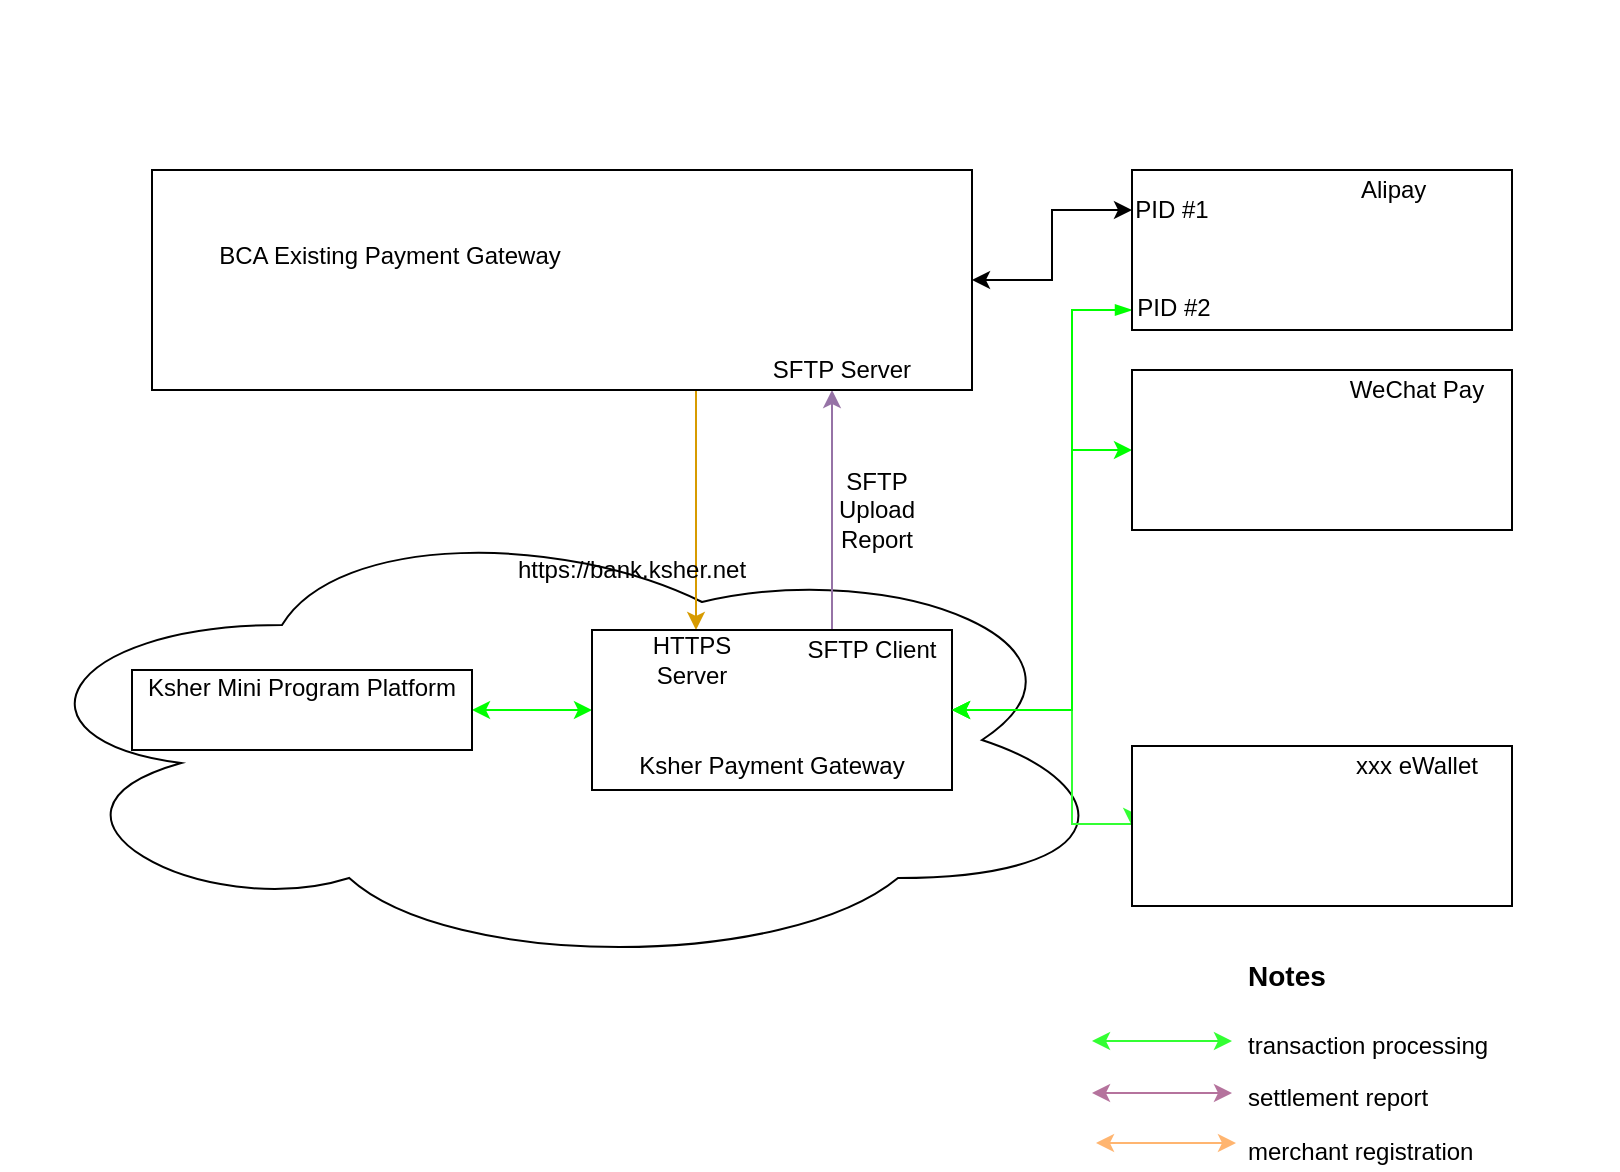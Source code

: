 <mxfile version="10.6.7" type="github"><diagram id="31b32b95-0358-9bc7-6ba0-a27c054ed1a7" name="Page-1"><mxGraphModel dx="1910" dy="704" grid="1" gridSize="10" guides="1" tooltips="1" connect="1" arrows="1" fold="1" page="1" pageScale="1" pageWidth="827" pageHeight="1169" background="#ffffff" math="0" shadow="0"><root><mxCell id="0"/><mxCell id="1" parent="0"/><mxCell id="eGxKq7jzddwU2kuemSx8-135" value="" style="ellipse;shape=cloud;whiteSpace=wrap;html=1;" vertex="1" parent="1"><mxGeometry x="-9" y="270" width="560" height="230" as="geometry"/></mxCell><mxCell id="eGxKq7jzddwU2kuemSx8-125" style="edgeStyle=elbowEdgeStyle;rounded=0;orthogonalLoop=1;jettySize=auto;html=1;entryX=0;entryY=0.5;entryDx=0;entryDy=0;startArrow=classic;startFill=1;strokeColor=#00FF00;" edge="1" parent="1" source="eGxKq7jzddwU2kuemSx8-98" target="eGxKq7jzddwU2kuemSx8-100"><mxGeometry relative="1" as="geometry"/></mxCell><mxCell id="eGxKq7jzddwU2kuemSx8-98" value="" style="rounded=0;whiteSpace=wrap;html=1;" vertex="1" parent="1"><mxGeometry x="56" y="350" width="170" height="40" as="geometry"/></mxCell><mxCell id="eGxKq7jzddwU2kuemSx8-112" style="edgeStyle=orthogonalEdgeStyle;rounded=0;orthogonalLoop=1;jettySize=auto;html=1;entryX=0;entryY=0.25;entryDx=0;entryDy=0;startArrow=classic;startFill=1;strokeColor=#000000;" edge="1" parent="1" source="eGxKq7jzddwU2kuemSx8-99" target="eGxKq7jzddwU2kuemSx8-107"><mxGeometry relative="1" as="geometry"/></mxCell><mxCell id="eGxKq7jzddwU2kuemSx8-126" style="edgeStyle=elbowEdgeStyle;rounded=0;orthogonalLoop=1;jettySize=auto;html=1;entryX=0.5;entryY=0;entryDx=0;entryDy=0;startArrow=classic;startFill=1;strokeColor=#9673a6;endArrow=none;endFill=0;fillColor=#e1d5e7;" edge="1" parent="1" source="eGxKq7jzddwU2kuemSx8-99"><mxGeometry relative="1" as="geometry"><mxPoint x="376" y="390.286" as="targetPoint"/><Array as="points"><mxPoint x="406" y="250"/><mxPoint x="396" y="240"/></Array></mxGeometry></mxCell><mxCell id="eGxKq7jzddwU2kuemSx8-128" style="rounded=0;orthogonalLoop=1;jettySize=auto;html=1;entryX=0.5;entryY=0;entryDx=0;entryDy=0;startArrow=none;startFill=0;endArrow=classic;endFill=1;strokeColor=#d79b00;fillColor=#ffe6cc;" edge="1" parent="1"><mxGeometry relative="1" as="geometry"><mxPoint x="338" y="210" as="sourcePoint"/><mxPoint x="338" y="330" as="targetPoint"/></mxGeometry></mxCell><mxCell id="eGxKq7jzddwU2kuemSx8-99" value="" style="rounded=0;whiteSpace=wrap;html=1;" vertex="1" parent="1"><mxGeometry x="66" y="100" width="410" height="110" as="geometry"/></mxCell><mxCell id="eGxKq7jzddwU2kuemSx8-146" style="edgeStyle=orthogonalEdgeStyle;rounded=0;orthogonalLoop=1;jettySize=auto;html=1;entryX=0;entryY=0.5;entryDx=0;entryDy=0;startArrow=classic;startFill=1;endArrow=classic;endFill=1;strokeColor=#33FF33;" edge="1" parent="1" source="eGxKq7jzddwU2kuemSx8-100" target="eGxKq7jzddwU2kuemSx8-109"><mxGeometry relative="1" as="geometry"><Array as="points"><mxPoint x="526" y="370"/><mxPoint x="526" y="427"/></Array></mxGeometry></mxCell><mxCell id="eGxKq7jzddwU2kuemSx8-100" value="" style="rounded=0;whiteSpace=wrap;html=1;" vertex="1" parent="1"><mxGeometry x="286" y="330" width="180" height="80" as="geometry"/></mxCell><mxCell id="eGxKq7jzddwU2kuemSx8-110" style="rounded=0;orthogonalLoop=1;jettySize=auto;html=1;entryX=1;entryY=0.5;entryDx=0;entryDy=0;edgeStyle=elbowEdgeStyle;startArrow=blockThin;startFill=1;strokeColor=#00FF00;" edge="1" parent="1" source="eGxKq7jzddwU2kuemSx8-107" target="eGxKq7jzddwU2kuemSx8-100"><mxGeometry relative="1" as="geometry"><Array as="points"><mxPoint x="526" y="170"/></Array></mxGeometry></mxCell><mxCell id="eGxKq7jzddwU2kuemSx8-107" value="" style="rounded=0;whiteSpace=wrap;html=1;" vertex="1" parent="1"><mxGeometry x="556" y="100" width="190" height="80" as="geometry"/></mxCell><mxCell id="eGxKq7jzddwU2kuemSx8-114" value="" style="edgeStyle=elbowEdgeStyle;rounded=0;orthogonalLoop=1;jettySize=auto;html=1;startArrow=classic;startFill=1;strokeColor=#00FF00;entryX=1;entryY=0.5;entryDx=0;entryDy=0;" edge="1" parent="1" source="eGxKq7jzddwU2kuemSx8-108" target="eGxKq7jzddwU2kuemSx8-100"><mxGeometry relative="1" as="geometry"><Array as="points"><mxPoint x="526" y="310"/></Array></mxGeometry></mxCell><mxCell id="eGxKq7jzddwU2kuemSx8-108" value="" style="rounded=0;whiteSpace=wrap;html=1;" vertex="1" parent="1"><mxGeometry x="556" y="200" width="190" height="80" as="geometry"/></mxCell><mxCell id="eGxKq7jzddwU2kuemSx8-109" value="" style="rounded=0;whiteSpace=wrap;html=1;" vertex="1" parent="1"><mxGeometry x="556" y="388" width="190" height="80" as="geometry"/></mxCell><mxCell id="eGxKq7jzddwU2kuemSx8-116" value="Ksher Mini Program Platform" style="text;html=1;strokeColor=none;fillColor=none;align=center;verticalAlign=middle;whiteSpace=wrap;rounded=0;" vertex="1" parent="1"><mxGeometry x="61" y="349" width="160" height="20" as="geometry"/></mxCell><mxCell id="eGxKq7jzddwU2kuemSx8-117" value="Alipay&amp;nbsp;" style="text;html=1;strokeColor=none;fillColor=none;align=center;verticalAlign=middle;whiteSpace=wrap;rounded=0;" vertex="1" parent="1"><mxGeometry x="651" y="100" width="75" height="20" as="geometry"/></mxCell><mxCell id="eGxKq7jzddwU2kuemSx8-118" value="WeChat Pay" style="text;html=1;strokeColor=none;fillColor=none;align=center;verticalAlign=middle;whiteSpace=wrap;rounded=0;" vertex="1" parent="1"><mxGeometry x="661" y="200" width="75" height="20" as="geometry"/></mxCell><mxCell id="eGxKq7jzddwU2kuemSx8-119" value="xxx eWallet" style="text;html=1;strokeColor=none;fillColor=none;align=center;verticalAlign=middle;whiteSpace=wrap;rounded=0;" vertex="1" parent="1"><mxGeometry x="661" y="388" width="75" height="20" as="geometry"/></mxCell><mxCell id="eGxKq7jzddwU2kuemSx8-121" value="PID #1" style="text;html=1;strokeColor=none;fillColor=none;align=center;verticalAlign=middle;whiteSpace=wrap;rounded=0;" vertex="1" parent="1"><mxGeometry x="556" y="110" width="40" height="20" as="geometry"/></mxCell><mxCell id="eGxKq7jzddwU2kuemSx8-122" value="PID #2" style="text;html=1;strokeColor=none;fillColor=none;align=center;verticalAlign=middle;whiteSpace=wrap;rounded=0;" vertex="1" parent="1"><mxGeometry x="557" y="159" width="40" height="20" as="geometry"/></mxCell><mxCell id="eGxKq7jzddwU2kuemSx8-124" value="BCA Existing Payment Gateway" style="text;html=1;strokeColor=none;fillColor=none;align=center;verticalAlign=middle;whiteSpace=wrap;rounded=0;direction=south;" vertex="1" parent="1"><mxGeometry x="90" y="15" width="190" height="255" as="geometry"/></mxCell><mxCell id="eGxKq7jzddwU2kuemSx8-127" value="SFTP Upload Report" style="text;html=1;strokeColor=none;fillColor=none;align=center;verticalAlign=middle;whiteSpace=wrap;rounded=0;" vertex="1" parent="1"><mxGeometry x="396" y="260" width="65" height="20" as="geometry"/></mxCell><mxCell id="eGxKq7jzddwU2kuemSx8-132" value="https://bank.ksher.net" style="text;html=1;strokeColor=none;fillColor=none;align=center;verticalAlign=middle;whiteSpace=wrap;rounded=0;" vertex="1" parent="1"><mxGeometry x="286" y="290" width="40" height="20" as="geometry"/></mxCell><mxCell id="eGxKq7jzddwU2kuemSx8-140" value="SFTP Client" style="text;html=1;strokeColor=none;fillColor=none;align=center;verticalAlign=middle;whiteSpace=wrap;rounded=0;" vertex="1" parent="1"><mxGeometry x="386" y="330" width="80" height="20" as="geometry"/></mxCell><mxCell id="eGxKq7jzddwU2kuemSx8-141" value="HTTPS Server" style="text;html=1;strokeColor=none;fillColor=none;align=center;verticalAlign=middle;whiteSpace=wrap;rounded=0;" vertex="1" parent="1"><mxGeometry x="306" y="330" width="60" height="30" as="geometry"/></mxCell><mxCell id="eGxKq7jzddwU2kuemSx8-142" value="SFTP Server" style="text;html=1;strokeColor=none;fillColor=none;align=center;verticalAlign=middle;whiteSpace=wrap;rounded=0;" vertex="1" parent="1"><mxGeometry x="361" y="190" width="100" height="20" as="geometry"/></mxCell><mxCell id="eGxKq7jzddwU2kuemSx8-143" value="Ksher Payment Gateway" style="text;html=1;strokeColor=none;fillColor=none;align=center;verticalAlign=middle;whiteSpace=wrap;rounded=0;" vertex="1" parent="1"><mxGeometry x="296" y="388" width="160" height="20" as="geometry"/></mxCell><mxCell id="eGxKq7jzddwU2kuemSx8-148" value="&lt;h1&gt;&lt;font style=&quot;font-size: 14px&quot;&gt;Notes&lt;/font&gt;&lt;/h1&gt;&lt;p&gt;transaction processing&amp;nbsp;&lt;/p&gt;&lt;p&gt;settlement report&lt;/p&gt;&lt;p&gt;merchant registration&lt;/p&gt;" style="text;html=1;strokeColor=none;fillColor=none;spacing=5;spacingTop=-20;whiteSpace=wrap;overflow=hidden;rounded=0;" vertex="1" parent="1"><mxGeometry x="609" y="480" width="190" height="120" as="geometry"/></mxCell><mxCell id="eGxKq7jzddwU2kuemSx8-149" value="" style="endArrow=classic;startArrow=classic;html=1;strokeColor=#33FF33;" edge="1" parent="1"><mxGeometry width="50" height="50" relative="1" as="geometry"><mxPoint x="536" y="535.5" as="sourcePoint"/><mxPoint x="606" y="535.5" as="targetPoint"/></mxGeometry></mxCell><mxCell id="eGxKq7jzddwU2kuemSx8-150" value="" style="endArrow=classic;startArrow=classic;html=1;strokeColor=#B5739D;" edge="1" parent="1"><mxGeometry width="50" height="50" relative="1" as="geometry"><mxPoint x="536" y="561.5" as="sourcePoint"/><mxPoint x="606" y="561.5" as="targetPoint"/></mxGeometry></mxCell><mxCell id="eGxKq7jzddwU2kuemSx8-151" value="" style="endArrow=classic;startArrow=classic;html=1;strokeColor=#FFB570;" edge="1" parent="1"><mxGeometry width="50" height="50" relative="1" as="geometry"><mxPoint x="538" y="586.5" as="sourcePoint"/><mxPoint x="608" y="586.5" as="targetPoint"/></mxGeometry></mxCell></root></mxGraphModel></diagram></mxfile>